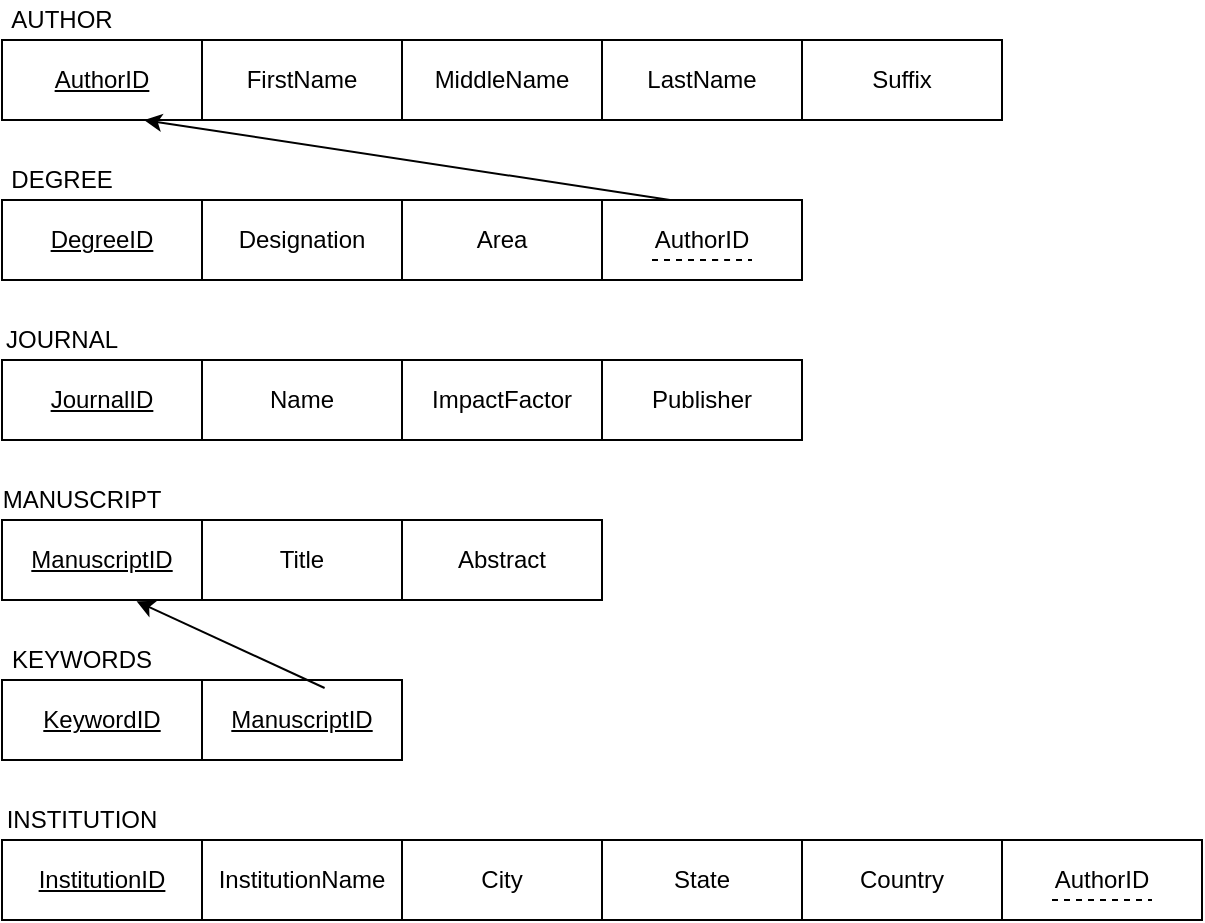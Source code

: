 <mxfile version="13.7.3" type="github">
  <diagram id="qCLJVWryqEEGKHpFCJ7C" name="Question 1">
    <mxGraphModel dx="782" dy="469" grid="1" gridSize="10" guides="1" tooltips="1" connect="1" arrows="1" fold="1" page="1" pageScale="1" pageWidth="827" pageHeight="1169" math="0" shadow="0">
      <root>
        <mxCell id="0" />
        <mxCell id="1" parent="0" />
        <mxCell id="Niaoh7EN05NP2qqHVQKm-1" value="&lt;u&gt;AuthorID&lt;/u&gt;" style="whiteSpace=wrap;html=1;align=center;" vertex="1" parent="1">
          <mxGeometry x="40" y="40" width="100" height="40" as="geometry" />
        </mxCell>
        <mxCell id="Niaoh7EN05NP2qqHVQKm-2" value="AUTHOR" style="text;html=1;strokeColor=none;fillColor=none;align=center;verticalAlign=middle;whiteSpace=wrap;rounded=0;" vertex="1" parent="1">
          <mxGeometry x="50" y="20" width="40" height="20" as="geometry" />
        </mxCell>
        <mxCell id="Niaoh7EN05NP2qqHVQKm-3" value="FirstName" style="whiteSpace=wrap;html=1;align=center;" vertex="1" parent="1">
          <mxGeometry x="140" y="40" width="100" height="40" as="geometry" />
        </mxCell>
        <mxCell id="Niaoh7EN05NP2qqHVQKm-4" value="MiddleName" style="whiteSpace=wrap;html=1;align=center;" vertex="1" parent="1">
          <mxGeometry x="240" y="40" width="100" height="40" as="geometry" />
        </mxCell>
        <mxCell id="Niaoh7EN05NP2qqHVQKm-5" value="LastName" style="whiteSpace=wrap;html=1;align=center;" vertex="1" parent="1">
          <mxGeometry x="340" y="40" width="100" height="40" as="geometry" />
        </mxCell>
        <mxCell id="Niaoh7EN05NP2qqHVQKm-6" value="Suffix" style="whiteSpace=wrap;html=1;align=center;" vertex="1" parent="1">
          <mxGeometry x="440" y="40" width="100" height="40" as="geometry" />
        </mxCell>
        <mxCell id="Niaoh7EN05NP2qqHVQKm-7" value="&lt;u&gt;DegreeID&lt;/u&gt;" style="whiteSpace=wrap;html=1;align=center;" vertex="1" parent="1">
          <mxGeometry x="40" y="120" width="100" height="40" as="geometry" />
        </mxCell>
        <mxCell id="Niaoh7EN05NP2qqHVQKm-8" value="Designation" style="whiteSpace=wrap;html=1;align=center;" vertex="1" parent="1">
          <mxGeometry x="140" y="120" width="100" height="40" as="geometry" />
        </mxCell>
        <mxCell id="Niaoh7EN05NP2qqHVQKm-9" value="Area" style="whiteSpace=wrap;html=1;align=center;" vertex="1" parent="1">
          <mxGeometry x="240" y="120" width="100" height="40" as="geometry" />
        </mxCell>
        <mxCell id="Niaoh7EN05NP2qqHVQKm-10" value="DEGREE" style="text;html=1;strokeColor=none;fillColor=none;align=center;verticalAlign=middle;whiteSpace=wrap;rounded=0;" vertex="1" parent="1">
          <mxGeometry x="50" y="100" width="40" height="20" as="geometry" />
        </mxCell>
        <mxCell id="Niaoh7EN05NP2qqHVQKm-11" value="AuthorID" style="whiteSpace=wrap;html=1;align=center;" vertex="1" parent="1">
          <mxGeometry x="340" y="120" width="100" height="40" as="geometry" />
        </mxCell>
        <mxCell id="Niaoh7EN05NP2qqHVQKm-13" value="" style="endArrow=none;dashed=1;html=1;" edge="1" parent="1">
          <mxGeometry width="50" height="50" relative="1" as="geometry">
            <mxPoint x="365" y="150" as="sourcePoint" />
            <mxPoint x="415" y="150" as="targetPoint" />
            <Array as="points">
              <mxPoint x="405" y="150" />
            </Array>
          </mxGeometry>
        </mxCell>
        <mxCell id="Niaoh7EN05NP2qqHVQKm-14" value="" style="endArrow=classic;html=1;exitX=0.34;exitY=0;exitDx=0;exitDy=0;exitPerimeter=0;" edge="1" parent="1" source="Niaoh7EN05NP2qqHVQKm-11">
          <mxGeometry width="50" height="50" relative="1" as="geometry">
            <mxPoint x="380" y="270" as="sourcePoint" />
            <mxPoint x="111" y="80" as="targetPoint" />
          </mxGeometry>
        </mxCell>
        <mxCell id="Niaoh7EN05NP2qqHVQKm-15" value="Publisher" style="whiteSpace=wrap;html=1;align=center;" vertex="1" parent="1">
          <mxGeometry x="340" y="200" width="100" height="40" as="geometry" />
        </mxCell>
        <mxCell id="Niaoh7EN05NP2qqHVQKm-16" value="ImpactFactor" style="whiteSpace=wrap;html=1;align=center;" vertex="1" parent="1">
          <mxGeometry x="240" y="200" width="100" height="40" as="geometry" />
        </mxCell>
        <mxCell id="Niaoh7EN05NP2qqHVQKm-17" value="Name" style="whiteSpace=wrap;html=1;align=center;" vertex="1" parent="1">
          <mxGeometry x="140" y="200" width="100" height="40" as="geometry" />
        </mxCell>
        <mxCell id="Niaoh7EN05NP2qqHVQKm-18" value="&lt;u&gt;JournalID&lt;/u&gt;" style="whiteSpace=wrap;html=1;align=center;" vertex="1" parent="1">
          <mxGeometry x="40" y="200" width="100" height="40" as="geometry" />
        </mxCell>
        <mxCell id="Niaoh7EN05NP2qqHVQKm-19" value="JOURNAL" style="text;html=1;strokeColor=none;fillColor=none;align=center;verticalAlign=middle;whiteSpace=wrap;rounded=0;" vertex="1" parent="1">
          <mxGeometry x="50" y="180" width="40" height="20" as="geometry" />
        </mxCell>
        <mxCell id="Niaoh7EN05NP2qqHVQKm-20" value="Abstract" style="whiteSpace=wrap;html=1;align=center;" vertex="1" parent="1">
          <mxGeometry x="240" y="280" width="100" height="40" as="geometry" />
        </mxCell>
        <mxCell id="Niaoh7EN05NP2qqHVQKm-21" value="Title" style="whiteSpace=wrap;html=1;align=center;" vertex="1" parent="1">
          <mxGeometry x="140" y="280" width="100" height="40" as="geometry" />
        </mxCell>
        <mxCell id="Niaoh7EN05NP2qqHVQKm-22" value="&lt;u&gt;ManuscriptID&lt;/u&gt;" style="whiteSpace=wrap;html=1;align=center;" vertex="1" parent="1">
          <mxGeometry x="40" y="280" width="100" height="40" as="geometry" />
        </mxCell>
        <mxCell id="Niaoh7EN05NP2qqHVQKm-23" value="MANUSCRIPT" style="text;html=1;strokeColor=none;fillColor=none;align=center;verticalAlign=middle;whiteSpace=wrap;rounded=0;" vertex="1" parent="1">
          <mxGeometry x="60" y="260" width="40" height="20" as="geometry" />
        </mxCell>
        <mxCell id="Niaoh7EN05NP2qqHVQKm-24" value="&lt;u&gt;ManuscriptID&lt;/u&gt;" style="whiteSpace=wrap;html=1;align=center;" vertex="1" parent="1">
          <mxGeometry x="140" y="360" width="100" height="40" as="geometry" />
        </mxCell>
        <mxCell id="Niaoh7EN05NP2qqHVQKm-25" value="&lt;u&gt;KeywordID&lt;/u&gt;" style="whiteSpace=wrap;html=1;align=center;" vertex="1" parent="1">
          <mxGeometry x="40" y="360" width="100" height="40" as="geometry" />
        </mxCell>
        <mxCell id="Niaoh7EN05NP2qqHVQKm-26" value="KEYWORDS" style="text;html=1;strokeColor=none;fillColor=none;align=center;verticalAlign=middle;whiteSpace=wrap;rounded=0;" vertex="1" parent="1">
          <mxGeometry x="60" y="340" width="40" height="20" as="geometry" />
        </mxCell>
        <mxCell id="Niaoh7EN05NP2qqHVQKm-28" value="Country" style="whiteSpace=wrap;html=1;align=center;" vertex="1" parent="1">
          <mxGeometry x="440" y="440" width="100" height="40" as="geometry" />
        </mxCell>
        <mxCell id="Niaoh7EN05NP2qqHVQKm-29" value="State" style="whiteSpace=wrap;html=1;align=center;" vertex="1" parent="1">
          <mxGeometry x="340" y="440" width="100" height="40" as="geometry" />
        </mxCell>
        <mxCell id="Niaoh7EN05NP2qqHVQKm-30" value="City" style="whiteSpace=wrap;html=1;align=center;" vertex="1" parent="1">
          <mxGeometry x="240" y="440" width="100" height="40" as="geometry" />
        </mxCell>
        <mxCell id="Niaoh7EN05NP2qqHVQKm-31" value="InstitutionName" style="whiteSpace=wrap;html=1;align=center;" vertex="1" parent="1">
          <mxGeometry x="140" y="440" width="100" height="40" as="geometry" />
        </mxCell>
        <mxCell id="Niaoh7EN05NP2qqHVQKm-32" value="&lt;u&gt;InstitutionID&lt;/u&gt;" style="whiteSpace=wrap;html=1;align=center;" vertex="1" parent="1">
          <mxGeometry x="40" y="440" width="100" height="40" as="geometry" />
        </mxCell>
        <mxCell id="Niaoh7EN05NP2qqHVQKm-33" value="INSTITUTION" style="text;html=1;strokeColor=none;fillColor=none;align=center;verticalAlign=middle;whiteSpace=wrap;rounded=0;" vertex="1" parent="1">
          <mxGeometry x="60" y="420" width="40" height="20" as="geometry" />
        </mxCell>
        <mxCell id="Niaoh7EN05NP2qqHVQKm-34" value="" style="endArrow=classic;html=1;exitX=0.613;exitY=0.1;exitDx=0;exitDy=0;exitPerimeter=0;entryX=0.673;entryY=1.017;entryDx=0;entryDy=0;entryPerimeter=0;" edge="1" parent="1" source="Niaoh7EN05NP2qqHVQKm-24" target="Niaoh7EN05NP2qqHVQKm-22">
          <mxGeometry width="50" height="50" relative="1" as="geometry">
            <mxPoint x="380" y="270" as="sourcePoint" />
            <mxPoint x="430" y="220" as="targetPoint" />
          </mxGeometry>
        </mxCell>
        <mxCell id="Niaoh7EN05NP2qqHVQKm-35" value="AuthorID" style="whiteSpace=wrap;html=1;align=center;" vertex="1" parent="1">
          <mxGeometry x="540" y="440" width="100" height="40" as="geometry" />
        </mxCell>
        <mxCell id="Niaoh7EN05NP2qqHVQKm-36" value="" style="endArrow=none;dashed=1;html=1;" edge="1" parent="1">
          <mxGeometry width="50" height="50" relative="1" as="geometry">
            <mxPoint x="565" y="470" as="sourcePoint" />
            <mxPoint x="615" y="470" as="targetPoint" />
          </mxGeometry>
        </mxCell>
      </root>
    </mxGraphModel>
  </diagram>
</mxfile>
